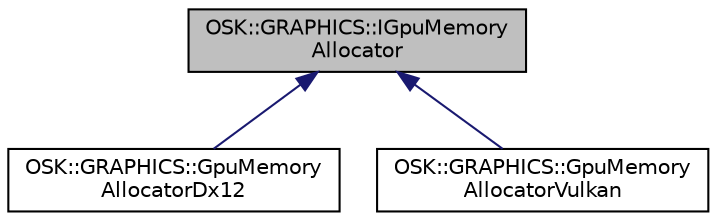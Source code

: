 digraph "OSK::GRAPHICS::IGpuMemoryAllocator"
{
 // LATEX_PDF_SIZE
  edge [fontname="Helvetica",fontsize="10",labelfontname="Helvetica",labelfontsize="10"];
  node [fontname="Helvetica",fontsize="10",shape=record];
  Node1 [label="OSK::GRAPHICS::IGpuMemory\lAllocator",height=0.2,width=0.4,color="black", fillcolor="grey75", style="filled", fontcolor="black",tooltip="El asignador de memoria se encarga de reservar grandes bloques de memoria en la GPU,..."];
  Node1 -> Node2 [dir="back",color="midnightblue",fontsize="10",style="solid"];
  Node2 [label="OSK::GRAPHICS::GpuMemory\lAllocatorDx12",height=0.2,width=0.4,color="black", fillcolor="white", style="filled",URL="$class_o_s_k_1_1_g_r_a_p_h_i_c_s_1_1_gpu_memory_allocator_dx12.html",tooltip=" "];
  Node1 -> Node3 [dir="back",color="midnightblue",fontsize="10",style="solid"];
  Node3 [label="OSK::GRAPHICS::GpuMemory\lAllocatorVulkan",height=0.2,width=0.4,color="black", fillcolor="white", style="filled",URL="$class_o_s_k_1_1_g_r_a_p_h_i_c_s_1_1_gpu_memory_allocator_vulkan.html",tooltip=" "];
}
